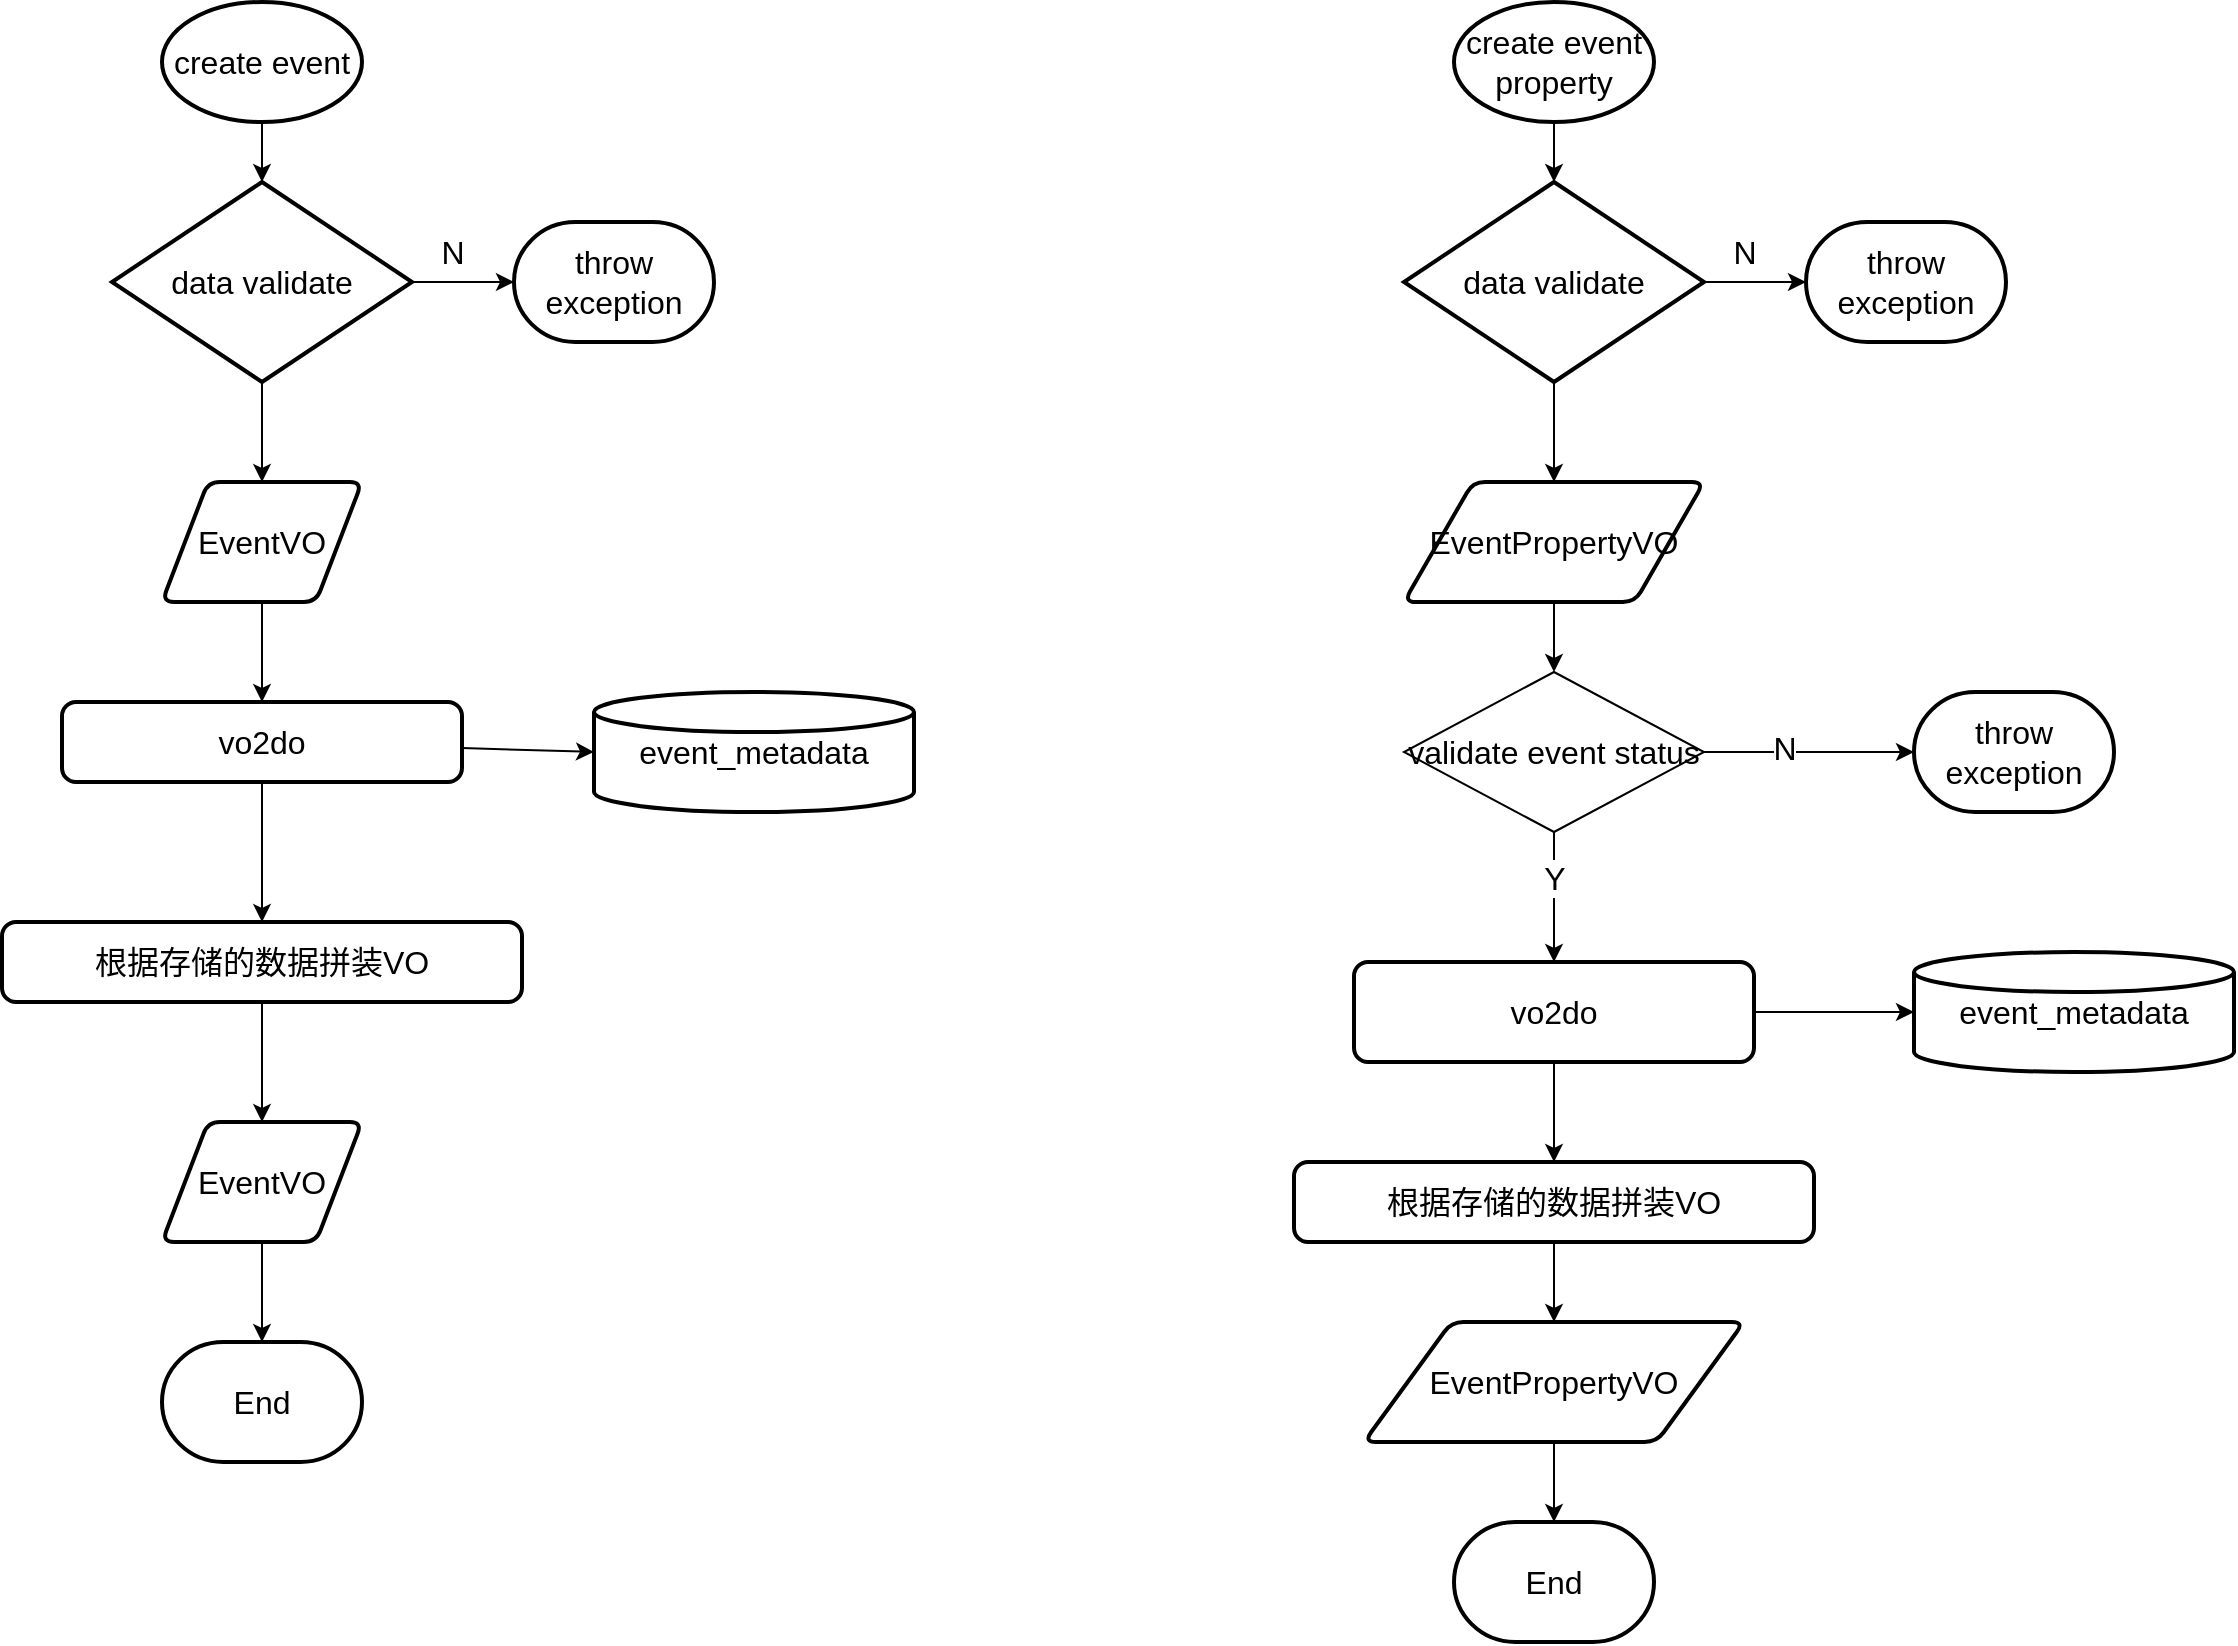 <mxfile version="20.5.3" type="github" pages="2">
  <diagram id="C5RBs43oDa-KdzZeNtuy" name="Page-1">
    <mxGraphModel dx="1358" dy="755" grid="1" gridSize="10" guides="1" tooltips="1" connect="1" arrows="1" fold="1" page="1" pageScale="1" pageWidth="2339" pageHeight="3300" math="0" shadow="0">
      <root>
        <mxCell id="WIyWlLk6GJQsqaUBKTNV-0" />
        <mxCell id="WIyWlLk6GJQsqaUBKTNV-1" parent="WIyWlLk6GJQsqaUBKTNV-0" />
        <mxCell id="9KIrp4HpUsfoCS3ftsVx-5" style="edgeStyle=orthogonalEdgeStyle;rounded=0;orthogonalLoop=1;jettySize=auto;html=1;entryX=0.5;entryY=0;entryDx=0;entryDy=0;entryPerimeter=0;" parent="WIyWlLk6GJQsqaUBKTNV-1" source="9KIrp4HpUsfoCS3ftsVx-0" target="9KIrp4HpUsfoCS3ftsVx-2" edge="1">
          <mxGeometry relative="1" as="geometry" />
        </mxCell>
        <mxCell id="9KIrp4HpUsfoCS3ftsVx-0" value="create event" style="strokeWidth=2;html=1;shape=mxgraph.flowchart.start_1;whiteSpace=wrap;fontSize=16;" parent="WIyWlLk6GJQsqaUBKTNV-1" vertex="1">
          <mxGeometry x="364" y="40" width="100" height="60" as="geometry" />
        </mxCell>
        <mxCell id="9KIrp4HpUsfoCS3ftsVx-1" style="edgeStyle=orthogonalEdgeStyle;rounded=0;orthogonalLoop=1;jettySize=auto;html=1;entryX=0;entryY=0.5;entryDx=0;entryDy=0;entryPerimeter=0;" parent="WIyWlLk6GJQsqaUBKTNV-1" source="9KIrp4HpUsfoCS3ftsVx-2" target="9KIrp4HpUsfoCS3ftsVx-4" edge="1">
          <mxGeometry relative="1" as="geometry">
            <mxPoint x="615" y="260" as="targetPoint" />
          </mxGeometry>
        </mxCell>
        <mxCell id="9KIrp4HpUsfoCS3ftsVx-7" style="rounded=0;orthogonalLoop=1;jettySize=auto;html=1;entryX=0.5;entryY=0;entryDx=0;entryDy=0;fontSize=16;" parent="WIyWlLk6GJQsqaUBKTNV-1" source="9KIrp4HpUsfoCS3ftsVx-2" target="9KIrp4HpUsfoCS3ftsVx-8" edge="1">
          <mxGeometry relative="1" as="geometry">
            <mxPoint x="414" y="280" as="targetPoint" />
          </mxGeometry>
        </mxCell>
        <mxCell id="9KIrp4HpUsfoCS3ftsVx-2" value="data validate" style="strokeWidth=2;html=1;shape=mxgraph.flowchart.decision;whiteSpace=wrap;fontSize=16;" parent="WIyWlLk6GJQsqaUBKTNV-1" vertex="1">
          <mxGeometry x="339" y="130" width="150" height="100" as="geometry" />
        </mxCell>
        <mxCell id="9KIrp4HpUsfoCS3ftsVx-3" value="N" style="text;html=1;align=center;verticalAlign=middle;resizable=0;points=[];autosize=1;strokeColor=none;fillColor=none;fontSize=16;" parent="WIyWlLk6GJQsqaUBKTNV-1" vertex="1">
          <mxGeometry x="489" y="150" width="40" height="30" as="geometry" />
        </mxCell>
        <mxCell id="9KIrp4HpUsfoCS3ftsVx-4" value="throw exception" style="strokeWidth=2;html=1;shape=mxgraph.flowchart.terminator;whiteSpace=wrap;fontSize=16;" parent="WIyWlLk6GJQsqaUBKTNV-1" vertex="1">
          <mxGeometry x="540" y="150" width="100" height="60" as="geometry" />
        </mxCell>
        <mxCell id="9KIrp4HpUsfoCS3ftsVx-10" style="edgeStyle=none;rounded=0;orthogonalLoop=1;jettySize=auto;html=1;entryX=0.5;entryY=0;entryDx=0;entryDy=0;fontSize=16;" parent="WIyWlLk6GJQsqaUBKTNV-1" source="9KIrp4HpUsfoCS3ftsVx-8" target="9KIrp4HpUsfoCS3ftsVx-9" edge="1">
          <mxGeometry relative="1" as="geometry" />
        </mxCell>
        <mxCell id="9KIrp4HpUsfoCS3ftsVx-8" value="EventVO" style="shape=parallelogram;html=1;strokeWidth=2;perimeter=parallelogramPerimeter;whiteSpace=wrap;rounded=1;arcSize=12;size=0.23;fontSize=16;" parent="WIyWlLk6GJQsqaUBKTNV-1" vertex="1">
          <mxGeometry x="364" y="280" width="100" height="60" as="geometry" />
        </mxCell>
        <mxCell id="9KIrp4HpUsfoCS3ftsVx-12" style="edgeStyle=none;rounded=0;orthogonalLoop=1;jettySize=auto;html=1;entryX=0;entryY=0.5;entryDx=0;entryDy=0;entryPerimeter=0;fontSize=16;" parent="WIyWlLk6GJQsqaUBKTNV-1" source="9KIrp4HpUsfoCS3ftsVx-9" target="9KIrp4HpUsfoCS3ftsVx-11" edge="1">
          <mxGeometry relative="1" as="geometry" />
        </mxCell>
        <mxCell id="0pwS5YVrlNoy_NpIZdrz-22" style="edgeStyle=orthogonalEdgeStyle;rounded=0;orthogonalLoop=1;jettySize=auto;html=1;entryX=0.5;entryY=0;entryDx=0;entryDy=0;" edge="1" parent="WIyWlLk6GJQsqaUBKTNV-1" source="9KIrp4HpUsfoCS3ftsVx-9" target="9KIrp4HpUsfoCS3ftsVx-24">
          <mxGeometry relative="1" as="geometry" />
        </mxCell>
        <mxCell id="9KIrp4HpUsfoCS3ftsVx-9" value="vo2do" style="rounded=1;whiteSpace=wrap;html=1;absoluteArcSize=1;arcSize=14;strokeWidth=2;fontSize=16;" parent="WIyWlLk6GJQsqaUBKTNV-1" vertex="1">
          <mxGeometry x="314" y="390" width="200" height="40" as="geometry" />
        </mxCell>
        <mxCell id="9KIrp4HpUsfoCS3ftsVx-11" value="event_metadata" style="strokeWidth=2;html=1;shape=mxgraph.flowchart.database;whiteSpace=wrap;fontSize=16;" parent="WIyWlLk6GJQsqaUBKTNV-1" vertex="1">
          <mxGeometry x="580" y="385" width="160" height="60" as="geometry" />
        </mxCell>
        <mxCell id="9KIrp4HpUsfoCS3ftsVx-26" style="edgeStyle=none;rounded=0;orthogonalLoop=1;jettySize=auto;html=1;entryX=0.5;entryY=0;entryDx=0;entryDy=0;fontSize=16;" parent="WIyWlLk6GJQsqaUBKTNV-1" source="9KIrp4HpUsfoCS3ftsVx-24" target="9KIrp4HpUsfoCS3ftsVx-25" edge="1">
          <mxGeometry relative="1" as="geometry" />
        </mxCell>
        <mxCell id="9KIrp4HpUsfoCS3ftsVx-24" value="根据存储的数据拼装VO" style="rounded=1;whiteSpace=wrap;html=1;absoluteArcSize=1;arcSize=14;strokeWidth=2;fontSize=16;" parent="WIyWlLk6GJQsqaUBKTNV-1" vertex="1">
          <mxGeometry x="284" y="500" width="260" height="40" as="geometry" />
        </mxCell>
        <mxCell id="9KIrp4HpUsfoCS3ftsVx-28" style="edgeStyle=none;rounded=0;orthogonalLoop=1;jettySize=auto;html=1;entryX=0.5;entryY=0;entryDx=0;entryDy=0;entryPerimeter=0;fontSize=16;" parent="WIyWlLk6GJQsqaUBKTNV-1" source="9KIrp4HpUsfoCS3ftsVx-25" target="9KIrp4HpUsfoCS3ftsVx-27" edge="1">
          <mxGeometry relative="1" as="geometry" />
        </mxCell>
        <mxCell id="9KIrp4HpUsfoCS3ftsVx-25" value="EventVO" style="shape=parallelogram;html=1;strokeWidth=2;perimeter=parallelogramPerimeter;whiteSpace=wrap;rounded=1;arcSize=12;size=0.23;fontSize=16;" parent="WIyWlLk6GJQsqaUBKTNV-1" vertex="1">
          <mxGeometry x="364" y="600" width="100" height="60" as="geometry" />
        </mxCell>
        <mxCell id="9KIrp4HpUsfoCS3ftsVx-27" value="End" style="strokeWidth=2;html=1;shape=mxgraph.flowchart.terminator;whiteSpace=wrap;fontSize=16;" parent="WIyWlLk6GJQsqaUBKTNV-1" vertex="1">
          <mxGeometry x="364" y="710" width="100" height="60" as="geometry" />
        </mxCell>
        <mxCell id="0pwS5YVrlNoy_NpIZdrz-0" style="edgeStyle=orthogonalEdgeStyle;rounded=0;orthogonalLoop=1;jettySize=auto;html=1;entryX=0.5;entryY=0;entryDx=0;entryDy=0;entryPerimeter=0;" edge="1" parent="WIyWlLk6GJQsqaUBKTNV-1" source="0pwS5YVrlNoy_NpIZdrz-1" target="0pwS5YVrlNoy_NpIZdrz-4">
          <mxGeometry relative="1" as="geometry" />
        </mxCell>
        <mxCell id="0pwS5YVrlNoy_NpIZdrz-1" value="create event property" style="strokeWidth=2;html=1;shape=mxgraph.flowchart.start_1;whiteSpace=wrap;fontSize=16;" vertex="1" parent="WIyWlLk6GJQsqaUBKTNV-1">
          <mxGeometry x="1010" y="40" width="100" height="60" as="geometry" />
        </mxCell>
        <mxCell id="0pwS5YVrlNoy_NpIZdrz-2" style="edgeStyle=orthogonalEdgeStyle;rounded=0;orthogonalLoop=1;jettySize=auto;html=1;entryX=0;entryY=0.5;entryDx=0;entryDy=0;entryPerimeter=0;" edge="1" parent="WIyWlLk6GJQsqaUBKTNV-1" source="0pwS5YVrlNoy_NpIZdrz-4" target="0pwS5YVrlNoy_NpIZdrz-6">
          <mxGeometry relative="1" as="geometry">
            <mxPoint x="1261" y="260" as="targetPoint" />
          </mxGeometry>
        </mxCell>
        <mxCell id="0pwS5YVrlNoy_NpIZdrz-3" style="rounded=0;orthogonalLoop=1;jettySize=auto;html=1;entryX=0.5;entryY=0;entryDx=0;entryDy=0;fontSize=16;" edge="1" parent="WIyWlLk6GJQsqaUBKTNV-1" source="0pwS5YVrlNoy_NpIZdrz-4" target="0pwS5YVrlNoy_NpIZdrz-8">
          <mxGeometry relative="1" as="geometry">
            <mxPoint x="1060" y="280" as="targetPoint" />
          </mxGeometry>
        </mxCell>
        <mxCell id="0pwS5YVrlNoy_NpIZdrz-4" value="data validate" style="strokeWidth=2;html=1;shape=mxgraph.flowchart.decision;whiteSpace=wrap;fontSize=16;" vertex="1" parent="WIyWlLk6GJQsqaUBKTNV-1">
          <mxGeometry x="985" y="130" width="150" height="100" as="geometry" />
        </mxCell>
        <mxCell id="0pwS5YVrlNoy_NpIZdrz-5" value="N" style="text;html=1;align=center;verticalAlign=middle;resizable=0;points=[];autosize=1;strokeColor=none;fillColor=none;fontSize=16;" vertex="1" parent="WIyWlLk6GJQsqaUBKTNV-1">
          <mxGeometry x="1135" y="150" width="40" height="30" as="geometry" />
        </mxCell>
        <mxCell id="0pwS5YVrlNoy_NpIZdrz-6" value="throw exception" style="strokeWidth=2;html=1;shape=mxgraph.flowchart.terminator;whiteSpace=wrap;fontSize=16;" vertex="1" parent="WIyWlLk6GJQsqaUBKTNV-1">
          <mxGeometry x="1186" y="150" width="100" height="60" as="geometry" />
        </mxCell>
        <mxCell id="0pwS5YVrlNoy_NpIZdrz-33" style="edgeStyle=orthogonalEdgeStyle;rounded=0;orthogonalLoop=1;jettySize=auto;html=1;entryX=0.5;entryY=0;entryDx=0;entryDy=0;fontSize=16;" edge="1" parent="WIyWlLk6GJQsqaUBKTNV-1" source="0pwS5YVrlNoy_NpIZdrz-8" target="0pwS5YVrlNoy_NpIZdrz-23">
          <mxGeometry relative="1" as="geometry" />
        </mxCell>
        <mxCell id="0pwS5YVrlNoy_NpIZdrz-8" value="EventPropertyVO" style="shape=parallelogram;html=1;strokeWidth=2;perimeter=parallelogramPerimeter;whiteSpace=wrap;rounded=1;arcSize=12;size=0.23;fontSize=16;" vertex="1" parent="WIyWlLk6GJQsqaUBKTNV-1">
          <mxGeometry x="985" y="280" width="150" height="60" as="geometry" />
        </mxCell>
        <mxCell id="0pwS5YVrlNoy_NpIZdrz-9" style="edgeStyle=none;rounded=0;orthogonalLoop=1;jettySize=auto;html=1;entryX=0;entryY=0.5;entryDx=0;entryDy=0;entryPerimeter=0;fontSize=16;" edge="1" parent="WIyWlLk6GJQsqaUBKTNV-1" source="0pwS5YVrlNoy_NpIZdrz-11" target="0pwS5YVrlNoy_NpIZdrz-12">
          <mxGeometry relative="1" as="geometry" />
        </mxCell>
        <mxCell id="0pwS5YVrlNoy_NpIZdrz-36" style="edgeStyle=orthogonalEdgeStyle;rounded=0;orthogonalLoop=1;jettySize=auto;html=1;entryX=0.5;entryY=0;entryDx=0;entryDy=0;fontSize=16;" edge="1" parent="WIyWlLk6GJQsqaUBKTNV-1" source="0pwS5YVrlNoy_NpIZdrz-11" target="0pwS5YVrlNoy_NpIZdrz-18">
          <mxGeometry relative="1" as="geometry" />
        </mxCell>
        <mxCell id="0pwS5YVrlNoy_NpIZdrz-11" value="vo2do" style="rounded=1;whiteSpace=wrap;html=1;absoluteArcSize=1;arcSize=14;strokeWidth=2;fontSize=16;" vertex="1" parent="WIyWlLk6GJQsqaUBKTNV-1">
          <mxGeometry x="960" y="520" width="200" height="50" as="geometry" />
        </mxCell>
        <mxCell id="0pwS5YVrlNoy_NpIZdrz-12" value="event_metadata" style="strokeWidth=2;html=1;shape=mxgraph.flowchart.database;whiteSpace=wrap;fontSize=16;" vertex="1" parent="WIyWlLk6GJQsqaUBKTNV-1">
          <mxGeometry x="1240" y="515" width="160" height="60" as="geometry" />
        </mxCell>
        <mxCell id="0pwS5YVrlNoy_NpIZdrz-17" style="edgeStyle=none;rounded=0;orthogonalLoop=1;jettySize=auto;html=1;entryX=0.5;entryY=0;entryDx=0;entryDy=0;fontSize=16;" edge="1" parent="WIyWlLk6GJQsqaUBKTNV-1" source="0pwS5YVrlNoy_NpIZdrz-18" target="0pwS5YVrlNoy_NpIZdrz-20">
          <mxGeometry relative="1" as="geometry" />
        </mxCell>
        <mxCell id="0pwS5YVrlNoy_NpIZdrz-18" value="根据存储的数据拼装VO" style="rounded=1;whiteSpace=wrap;html=1;absoluteArcSize=1;arcSize=14;strokeWidth=2;fontSize=16;" vertex="1" parent="WIyWlLk6GJQsqaUBKTNV-1">
          <mxGeometry x="930" y="620" width="260" height="40" as="geometry" />
        </mxCell>
        <mxCell id="0pwS5YVrlNoy_NpIZdrz-19" style="edgeStyle=none;rounded=0;orthogonalLoop=1;jettySize=auto;html=1;entryX=0.5;entryY=0;entryDx=0;entryDy=0;entryPerimeter=0;fontSize=16;" edge="1" parent="WIyWlLk6GJQsqaUBKTNV-1" source="0pwS5YVrlNoy_NpIZdrz-20" target="0pwS5YVrlNoy_NpIZdrz-21">
          <mxGeometry relative="1" as="geometry" />
        </mxCell>
        <mxCell id="0pwS5YVrlNoy_NpIZdrz-20" value="EventPropertyVO" style="shape=parallelogram;html=1;strokeWidth=2;perimeter=parallelogramPerimeter;whiteSpace=wrap;rounded=1;arcSize=12;size=0.23;fontSize=16;" vertex="1" parent="WIyWlLk6GJQsqaUBKTNV-1">
          <mxGeometry x="965" y="700" width="190" height="60" as="geometry" />
        </mxCell>
        <mxCell id="0pwS5YVrlNoy_NpIZdrz-21" value="End" style="strokeWidth=2;html=1;shape=mxgraph.flowchart.terminator;whiteSpace=wrap;fontSize=16;" vertex="1" parent="WIyWlLk6GJQsqaUBKTNV-1">
          <mxGeometry x="1010" y="800" width="100" height="60" as="geometry" />
        </mxCell>
        <mxCell id="0pwS5YVrlNoy_NpIZdrz-28" style="edgeStyle=orthogonalEdgeStyle;rounded=0;orthogonalLoop=1;jettySize=auto;html=1;entryX=0;entryY=0.5;entryDx=0;entryDy=0;entryPerimeter=0;" edge="1" parent="WIyWlLk6GJQsqaUBKTNV-1" source="0pwS5YVrlNoy_NpIZdrz-23" target="0pwS5YVrlNoy_NpIZdrz-27">
          <mxGeometry relative="1" as="geometry" />
        </mxCell>
        <mxCell id="0pwS5YVrlNoy_NpIZdrz-29" value="N" style="edgeLabel;html=1;align=center;verticalAlign=middle;resizable=0;points=[];fontSize=16;" vertex="1" connectable="0" parent="0pwS5YVrlNoy_NpIZdrz-28">
          <mxGeometry x="-0.239" y="2" relative="1" as="geometry">
            <mxPoint as="offset" />
          </mxGeometry>
        </mxCell>
        <mxCell id="0pwS5YVrlNoy_NpIZdrz-34" style="edgeStyle=orthogonalEdgeStyle;rounded=0;orthogonalLoop=1;jettySize=auto;html=1;entryX=0.5;entryY=0;entryDx=0;entryDy=0;fontSize=16;" edge="1" parent="WIyWlLk6GJQsqaUBKTNV-1" source="0pwS5YVrlNoy_NpIZdrz-23" target="0pwS5YVrlNoy_NpIZdrz-11">
          <mxGeometry relative="1" as="geometry" />
        </mxCell>
        <mxCell id="0pwS5YVrlNoy_NpIZdrz-35" value="Y" style="edgeLabel;html=1;align=center;verticalAlign=middle;resizable=0;points=[];fontSize=16;" vertex="1" connectable="0" parent="0pwS5YVrlNoy_NpIZdrz-34">
          <mxGeometry x="-0.311" relative="1" as="geometry">
            <mxPoint as="offset" />
          </mxGeometry>
        </mxCell>
        <mxCell id="0pwS5YVrlNoy_NpIZdrz-23" value="&lt;span style=&quot;font-size: 16px;&quot;&gt;validate event status&lt;/span&gt;" style="rhombus;whiteSpace=wrap;html=1;" vertex="1" parent="WIyWlLk6GJQsqaUBKTNV-1">
          <mxGeometry x="985" y="375" width="150" height="80" as="geometry" />
        </mxCell>
        <mxCell id="0pwS5YVrlNoy_NpIZdrz-27" value="throw exception" style="strokeWidth=2;html=1;shape=mxgraph.flowchart.terminator;whiteSpace=wrap;fontSize=16;" vertex="1" parent="WIyWlLk6GJQsqaUBKTNV-1">
          <mxGeometry x="1240" y="385" width="100" height="60" as="geometry" />
        </mxCell>
      </root>
    </mxGraphModel>
  </diagram>
  <diagram id="e0WGXzt5A53Ivpy_B9uT" name="第 2 页">
    <mxGraphModel dx="1426" dy="793" grid="1" gridSize="10" guides="1" tooltips="1" connect="1" arrows="1" fold="1" page="1" pageScale="1" pageWidth="3300" pageHeight="4681" math="0" shadow="0">
      <root>
        <mxCell id="0" />
        <mxCell id="1" parent="0" />
        <mxCell id="j7qJbWMXx4UtA2Yisks7-1" value="Facade" style="shape=umlLifeline;perimeter=lifelinePerimeter;whiteSpace=wrap;html=1;container=1;collapsible=0;recursiveResize=0;outlineConnect=0;" vertex="1" parent="1">
          <mxGeometry x="230" y="130" width="100" height="620" as="geometry" />
        </mxCell>
        <mxCell id="j7qJbWMXx4UtA2Yisks7-2" value="Service" style="shape=umlLifeline;perimeter=lifelinePerimeter;whiteSpace=wrap;html=1;container=1;collapsible=0;recursiveResize=0;outlineConnect=0;" vertex="1" parent="1">
          <mxGeometry x="470" y="130" width="100" height="580" as="geometry" />
        </mxCell>
        <mxCell id="j7qJbWMXx4UtA2Yisks7-10" value="" style="html=1;points=[];perimeter=orthogonalPerimeter;" vertex="1" parent="j7qJbWMXx4UtA2Yisks7-2">
          <mxGeometry x="45" y="60" width="10" height="450" as="geometry" />
        </mxCell>
        <mxCell id="j7qJbWMXx4UtA2Yisks7-12" value="return" style="html=1;verticalAlign=bottom;endArrow=open;dashed=1;endSize=8;exitX=0;exitY=0.95;rounded=0;" edge="1" source="j7qJbWMXx4UtA2Yisks7-10" parent="j7qJbWMXx4UtA2Yisks7-2">
          <mxGeometry relative="1" as="geometry">
            <mxPoint x="-190" y="492" as="targetPoint" />
          </mxGeometry>
        </mxCell>
        <mxCell id="j7qJbWMXx4UtA2Yisks7-20" value="校验基础数据" style="edgeStyle=orthogonalEdgeStyle;html=1;align=left;spacingLeft=2;endArrow=block;rounded=0;entryX=1;entryY=0;" edge="1" parent="j7qJbWMXx4UtA2Yisks7-2">
          <mxGeometry relative="1" as="geometry">
            <mxPoint x="50" y="70" as="sourcePoint" />
            <Array as="points">
              <mxPoint x="80" y="70" />
            </Array>
            <mxPoint x="55" y="90" as="targetPoint" />
          </mxGeometry>
        </mxCell>
        <mxCell id="j7qJbWMXx4UtA2Yisks7-26" value="拆分EventVO的数据为event_metadata和event_property" style="edgeStyle=orthogonalEdgeStyle;html=1;align=left;spacingLeft=2;endArrow=block;rounded=0;entryX=1;entryY=0;" edge="1" parent="j7qJbWMXx4UtA2Yisks7-2">
          <mxGeometry relative="1" as="geometry">
            <mxPoint x="50" y="130" as="sourcePoint" />
            <Array as="points">
              <mxPoint x="80" y="130" />
            </Array>
            <mxPoint x="55" y="150" as="targetPoint" />
          </mxGeometry>
        </mxCell>
        <mxCell id="j7qJbWMXx4UtA2Yisks7-32" value="组装返回的VO" style="edgeStyle=orthogonalEdgeStyle;html=1;align=left;spacingLeft=2;endArrow=block;rounded=0;entryX=1;entryY=0;" edge="1" parent="j7qJbWMXx4UtA2Yisks7-2">
          <mxGeometry relative="1" as="geometry">
            <mxPoint x="45" y="420" as="sourcePoint" />
            <Array as="points">
              <mxPoint x="75" y="420" />
            </Array>
            <mxPoint x="50" y="440" as="targetPoint" />
          </mxGeometry>
        </mxCell>
        <mxCell id="j7qJbWMXx4UtA2Yisks7-3" value="database" style="shape=umlLifeline;perimeter=lifelinePerimeter;whiteSpace=wrap;html=1;container=1;collapsible=0;recursiveResize=0;outlineConnect=0;" vertex="1" parent="1">
          <mxGeometry x="900" y="130" width="100" height="470" as="geometry" />
        </mxCell>
        <mxCell id="j7qJbWMXx4UtA2Yisks7-7" value="" style="html=1;points=[];perimeter=orthogonalPerimeter;" vertex="1" parent="j7qJbWMXx4UtA2Yisks7-3">
          <mxGeometry x="45" y="310" width="10" height="80" as="geometry" />
        </mxCell>
        <mxCell id="j7qJbWMXx4UtA2Yisks7-27" value="" style="html=1;points=[];perimeter=orthogonalPerimeter;" vertex="1" parent="j7qJbWMXx4UtA2Yisks7-3">
          <mxGeometry x="45" y="195" width="10" height="80" as="geometry" />
        </mxCell>
        <mxCell id="j7qJbWMXx4UtA2Yisks7-11" value="创建事件" style="html=1;verticalAlign=bottom;endArrow=block;entryX=0;entryY=0;rounded=0;" edge="1" target="j7qJbWMXx4UtA2Yisks7-10" parent="1" source="j7qJbWMXx4UtA2Yisks7-1">
          <mxGeometry relative="1" as="geometry">
            <mxPoint x="445" y="290" as="sourcePoint" />
          </mxGeometry>
        </mxCell>
        <mxCell id="j7qJbWMXx4UtA2Yisks7-8" value="" style="html=1;verticalAlign=bottom;endArrow=block;entryX=0;entryY=0;rounded=0;" edge="1" target="j7qJbWMXx4UtA2Yisks7-7" parent="1" source="j7qJbWMXx4UtA2Yisks7-2">
          <mxGeometry relative="1" as="geometry">
            <mxPoint x="725" y="220" as="sourcePoint" />
          </mxGeometry>
        </mxCell>
        <mxCell id="j7qJbWMXx4UtA2Yisks7-9" value="返回存储结果" style="html=1;verticalAlign=bottom;endArrow=open;dashed=1;endSize=8;exitX=0;exitY=0.95;rounded=0;" edge="1" source="j7qJbWMXx4UtA2Yisks7-7" parent="1" target="j7qJbWMXx4UtA2Yisks7-2">
          <mxGeometry relative="1" as="geometry">
            <mxPoint x="725" y="296" as="targetPoint" />
          </mxGeometry>
        </mxCell>
        <mxCell id="j7qJbWMXx4UtA2Yisks7-28" value="存储event_metadata" style="html=1;verticalAlign=bottom;endArrow=block;entryX=0;entryY=0;rounded=0;" edge="1" target="j7qJbWMXx4UtA2Yisks7-27" parent="1" source="j7qJbWMXx4UtA2Yisks7-2">
          <mxGeometry relative="1" as="geometry">
            <mxPoint x="875" y="325" as="sourcePoint" />
          </mxGeometry>
        </mxCell>
        <mxCell id="j7qJbWMXx4UtA2Yisks7-29" value="返回存储的结果" style="html=1;verticalAlign=bottom;endArrow=open;dashed=1;endSize=8;exitX=0;exitY=0.95;rounded=0;" edge="1" source="j7qJbWMXx4UtA2Yisks7-27" parent="1" target="j7qJbWMXx4UtA2Yisks7-2">
          <mxGeometry relative="1" as="geometry">
            <mxPoint x="875" y="401" as="targetPoint" />
          </mxGeometry>
        </mxCell>
        <mxCell id="j7qJbWMXx4UtA2Yisks7-30" value="存储event_property" style="text;html=1;align=center;verticalAlign=middle;resizable=0;points=[];autosize=1;strokeColor=none;fillColor=none;" vertex="1" parent="1">
          <mxGeometry x="675" y="420" width="130" height="30" as="geometry" />
        </mxCell>
      </root>
    </mxGraphModel>
  </diagram>
</mxfile>
